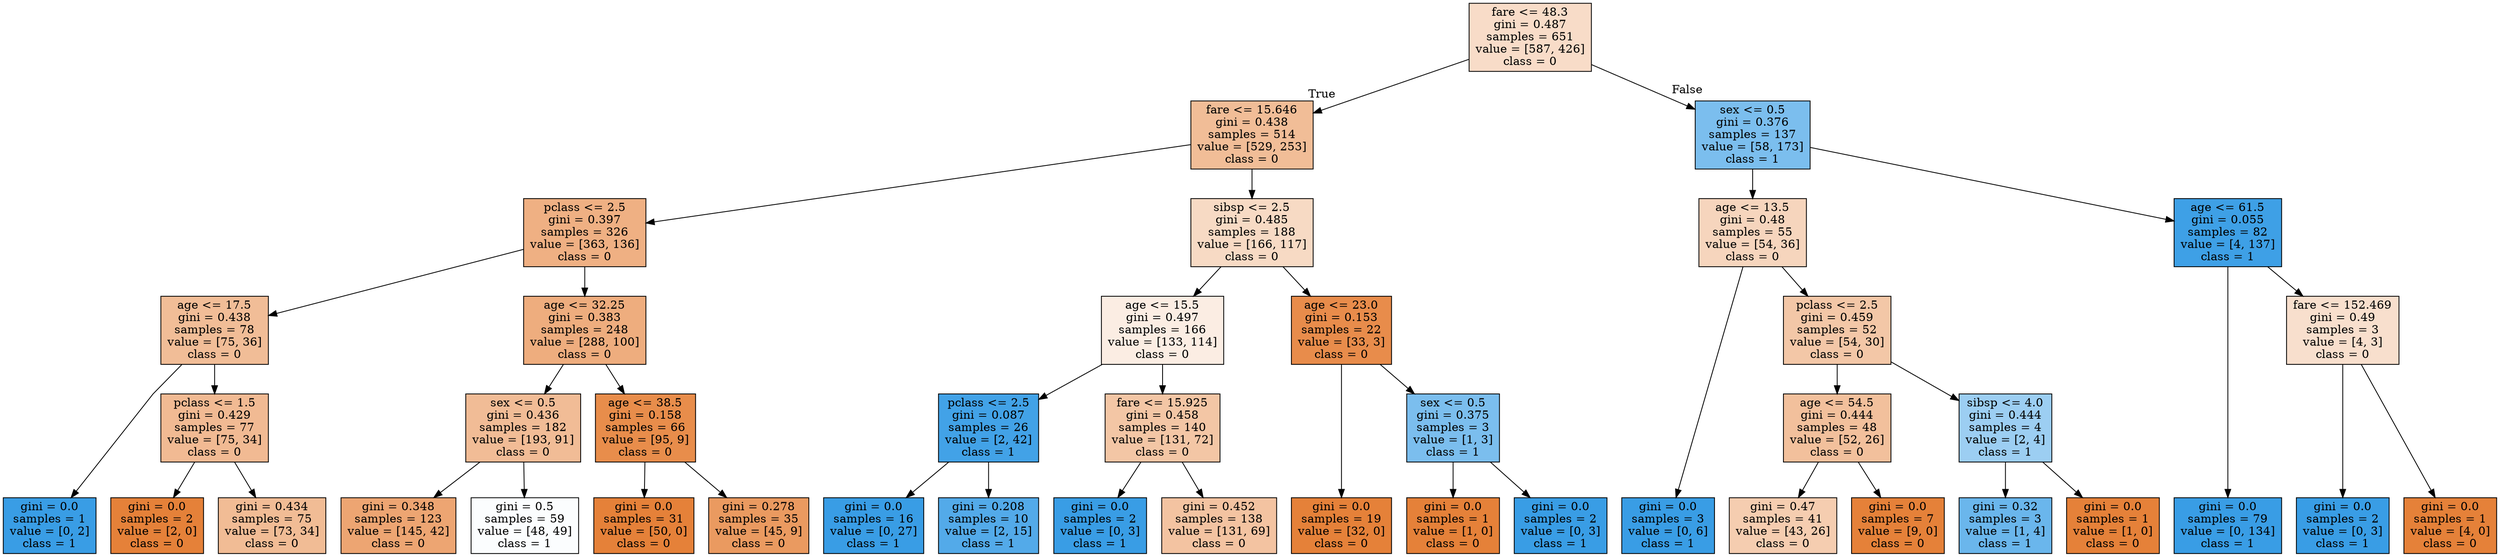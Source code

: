 digraph Tree {
node [shape=box, style="filled", color="black"] ;
graph [ranksep=equally, splines=polyline] ;
0 [label="fare <= 48.3\ngini = 0.487\nsamples = 651\nvalue = [587, 426]\nclass = 0", fillcolor="#e5813946"] ;
1 [label="fare <= 15.646\ngini = 0.438\nsamples = 514\nvalue = [529, 253]\nclass = 0", fillcolor="#e5813985"] ;
0 -> 1 [labeldistance=2.5, labelangle=45, headlabel="True"] ;
2 [label="pclass <= 2.5\ngini = 0.397\nsamples = 326\nvalue = [363, 136]\nclass = 0", fillcolor="#e581399f"] ;
1 -> 2 ;
3 [label="age <= 17.5\ngini = 0.438\nsamples = 78\nvalue = [75, 36]\nclass = 0", fillcolor="#e5813985"] ;
2 -> 3 ;
4 [label="gini = 0.0\nsamples = 1\nvalue = [0, 2]\nclass = 1", fillcolor="#399de5ff"] ;
3 -> 4 ;
5 [label="pclass <= 1.5\ngini = 0.429\nsamples = 77\nvalue = [75, 34]\nclass = 0", fillcolor="#e581398b"] ;
3 -> 5 ;
6 [label="gini = 0.0\nsamples = 2\nvalue = [2, 0]\nclass = 0", fillcolor="#e58139ff"] ;
5 -> 6 ;
7 [label="gini = 0.434\nsamples = 75\nvalue = [73, 34]\nclass = 0", fillcolor="#e5813988"] ;
5 -> 7 ;
8 [label="age <= 32.25\ngini = 0.383\nsamples = 248\nvalue = [288, 100]\nclass = 0", fillcolor="#e58139a6"] ;
2 -> 8 ;
9 [label="sex <= 0.5\ngini = 0.436\nsamples = 182\nvalue = [193, 91]\nclass = 0", fillcolor="#e5813987"] ;
8 -> 9 ;
10 [label="gini = 0.348\nsamples = 123\nvalue = [145, 42]\nclass = 0", fillcolor="#e58139b5"] ;
9 -> 10 ;
11 [label="gini = 0.5\nsamples = 59\nvalue = [48, 49]\nclass = 1", fillcolor="#399de505"] ;
9 -> 11 ;
12 [label="age <= 38.5\ngini = 0.158\nsamples = 66\nvalue = [95, 9]\nclass = 0", fillcolor="#e58139e7"] ;
8 -> 12 ;
13 [label="gini = 0.0\nsamples = 31\nvalue = [50, 0]\nclass = 0", fillcolor="#e58139ff"] ;
12 -> 13 ;
14 [label="gini = 0.278\nsamples = 35\nvalue = [45, 9]\nclass = 0", fillcolor="#e58139cc"] ;
12 -> 14 ;
15 [label="sibsp <= 2.5\ngini = 0.485\nsamples = 188\nvalue = [166, 117]\nclass = 0", fillcolor="#e581394b"] ;
1 -> 15 ;
16 [label="age <= 15.5\ngini = 0.497\nsamples = 166\nvalue = [133, 114]\nclass = 0", fillcolor="#e5813924"] ;
15 -> 16 ;
17 [label="pclass <= 2.5\ngini = 0.087\nsamples = 26\nvalue = [2, 42]\nclass = 1", fillcolor="#399de5f3"] ;
16 -> 17 ;
18 [label="gini = 0.0\nsamples = 16\nvalue = [0, 27]\nclass = 1", fillcolor="#399de5ff"] ;
17 -> 18 ;
19 [label="gini = 0.208\nsamples = 10\nvalue = [2, 15]\nclass = 1", fillcolor="#399de5dd"] ;
17 -> 19 ;
20 [label="fare <= 15.925\ngini = 0.458\nsamples = 140\nvalue = [131, 72]\nclass = 0", fillcolor="#e5813973"] ;
16 -> 20 ;
21 [label="gini = 0.0\nsamples = 2\nvalue = [0, 3]\nclass = 1", fillcolor="#399de5ff"] ;
20 -> 21 ;
22 [label="gini = 0.452\nsamples = 138\nvalue = [131, 69]\nclass = 0", fillcolor="#e5813979"] ;
20 -> 22 ;
23 [label="age <= 23.0\ngini = 0.153\nsamples = 22\nvalue = [33, 3]\nclass = 0", fillcolor="#e58139e8"] ;
15 -> 23 ;
24 [label="gini = 0.0\nsamples = 19\nvalue = [32, 0]\nclass = 0", fillcolor="#e58139ff"] ;
23 -> 24 ;
25 [label="sex <= 0.5\ngini = 0.375\nsamples = 3\nvalue = [1, 3]\nclass = 1", fillcolor="#399de5aa"] ;
23 -> 25 ;
26 [label="gini = 0.0\nsamples = 1\nvalue = [1, 0]\nclass = 0", fillcolor="#e58139ff"] ;
25 -> 26 ;
27 [label="gini = 0.0\nsamples = 2\nvalue = [0, 3]\nclass = 1", fillcolor="#399de5ff"] ;
25 -> 27 ;
28 [label="sex <= 0.5\ngini = 0.376\nsamples = 137\nvalue = [58, 173]\nclass = 1", fillcolor="#399de5aa"] ;
0 -> 28 [labeldistance=2.5, labelangle=-45, headlabel="False"] ;
29 [label="age <= 13.5\ngini = 0.48\nsamples = 55\nvalue = [54, 36]\nclass = 0", fillcolor="#e5813955"] ;
28 -> 29 ;
30 [label="gini = 0.0\nsamples = 3\nvalue = [0, 6]\nclass = 1", fillcolor="#399de5ff"] ;
29 -> 30 ;
31 [label="pclass <= 2.5\ngini = 0.459\nsamples = 52\nvalue = [54, 30]\nclass = 0", fillcolor="#e5813971"] ;
29 -> 31 ;
32 [label="age <= 54.5\ngini = 0.444\nsamples = 48\nvalue = [52, 26]\nclass = 0", fillcolor="#e581397f"] ;
31 -> 32 ;
33 [label="gini = 0.47\nsamples = 41\nvalue = [43, 26]\nclass = 0", fillcolor="#e5813965"] ;
32 -> 33 ;
34 [label="gini = 0.0\nsamples = 7\nvalue = [9, 0]\nclass = 0", fillcolor="#e58139ff"] ;
32 -> 34 ;
35 [label="sibsp <= 4.0\ngini = 0.444\nsamples = 4\nvalue = [2, 4]\nclass = 1", fillcolor="#399de57f"] ;
31 -> 35 ;
36 [label="gini = 0.32\nsamples = 3\nvalue = [1, 4]\nclass = 1", fillcolor="#399de5bf"] ;
35 -> 36 ;
37 [label="gini = 0.0\nsamples = 1\nvalue = [1, 0]\nclass = 0", fillcolor="#e58139ff"] ;
35 -> 37 ;
38 [label="age <= 61.5\ngini = 0.055\nsamples = 82\nvalue = [4, 137]\nclass = 1", fillcolor="#399de5f8"] ;
28 -> 38 ;
39 [label="gini = 0.0\nsamples = 79\nvalue = [0, 134]\nclass = 1", fillcolor="#399de5ff"] ;
38 -> 39 ;
40 [label="fare <= 152.469\ngini = 0.49\nsamples = 3\nvalue = [4, 3]\nclass = 0", fillcolor="#e5813940"] ;
38 -> 40 ;
41 [label="gini = 0.0\nsamples = 2\nvalue = [0, 3]\nclass = 1", fillcolor="#399de5ff"] ;
40 -> 41 ;
42 [label="gini = 0.0\nsamples = 1\nvalue = [4, 0]\nclass = 0", fillcolor="#e58139ff"] ;
40 -> 42 ;
{rank=same ; 0} ;
{rank=same ; 1; 28} ;
{rank=same ; 2; 15; 29; 38} ;
{rank=same ; 3; 8; 16; 23; 31; 40} ;
{rank=same ; 5; 9; 12; 17; 20; 25; 32; 35} ;
{rank=same ; 4; 6; 7; 10; 11; 13; 14; 18; 19; 21; 22; 24; 26; 27; 30; 33; 34; 36; 37; 39; 41; 42} ;
}